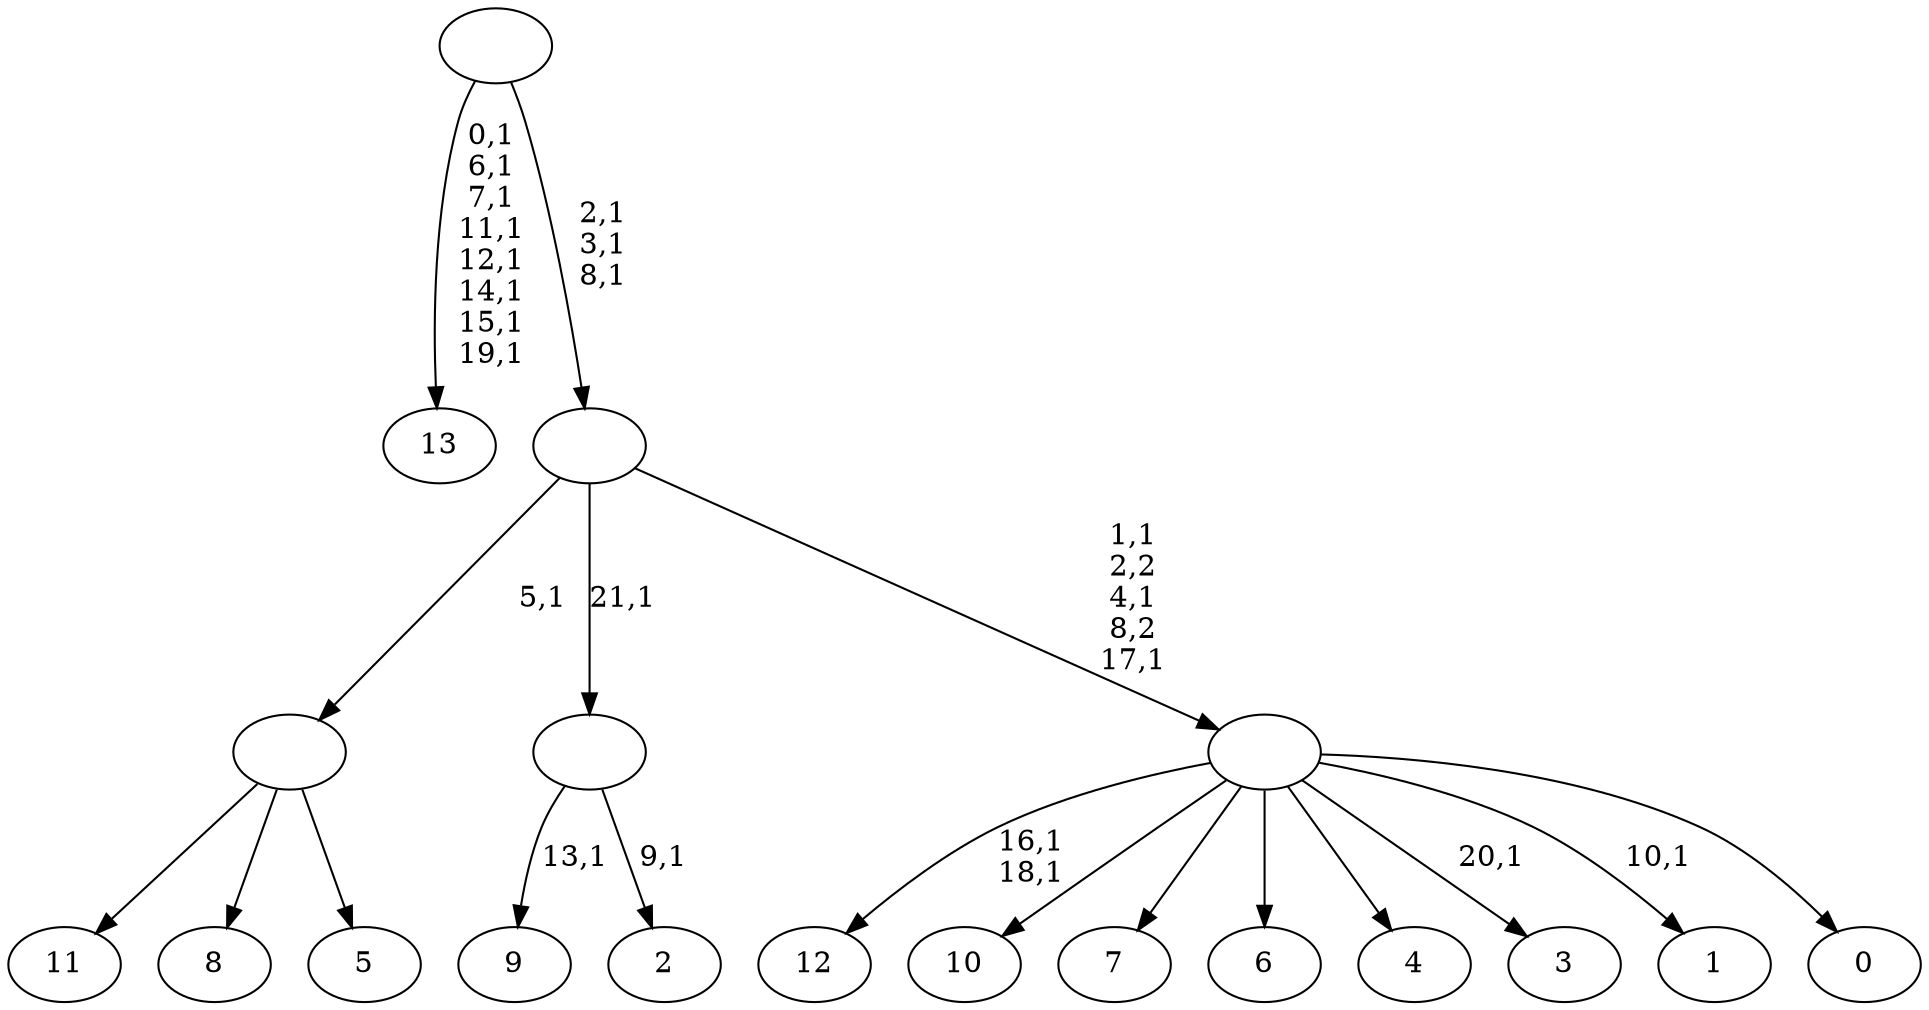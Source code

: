 digraph T {
	36 [label="13"]
	27 [label="12"]
	24 [label="11"]
	23 [label="10"]
	22 [label="9"]
	20 [label="8"]
	19 [label="7"]
	18 [label="6"]
	17 [label="5"]
	16 [label=""]
	15 [label="4"]
	14 [label="3"]
	12 [label="2"]
	10 [label=""]
	9 [label="1"]
	7 [label="0"]
	6 [label=""]
	3 [label=""]
	0 [label=""]
	16 -> 24 [label=""]
	16 -> 20 [label=""]
	16 -> 17 [label=""]
	10 -> 12 [label="9,1"]
	10 -> 22 [label="13,1"]
	6 -> 9 [label="10,1"]
	6 -> 14 [label="20,1"]
	6 -> 27 [label="16,1\n18,1"]
	6 -> 23 [label=""]
	6 -> 19 [label=""]
	6 -> 18 [label=""]
	6 -> 15 [label=""]
	6 -> 7 [label=""]
	3 -> 6 [label="1,1\n2,2\n4,1\n8,2\n17,1"]
	3 -> 16 [label="5,1"]
	3 -> 10 [label="21,1"]
	0 -> 3 [label="2,1\n3,1\n8,1"]
	0 -> 36 [label="0,1\n6,1\n7,1\n11,1\n12,1\n14,1\n15,1\n19,1"]
}
